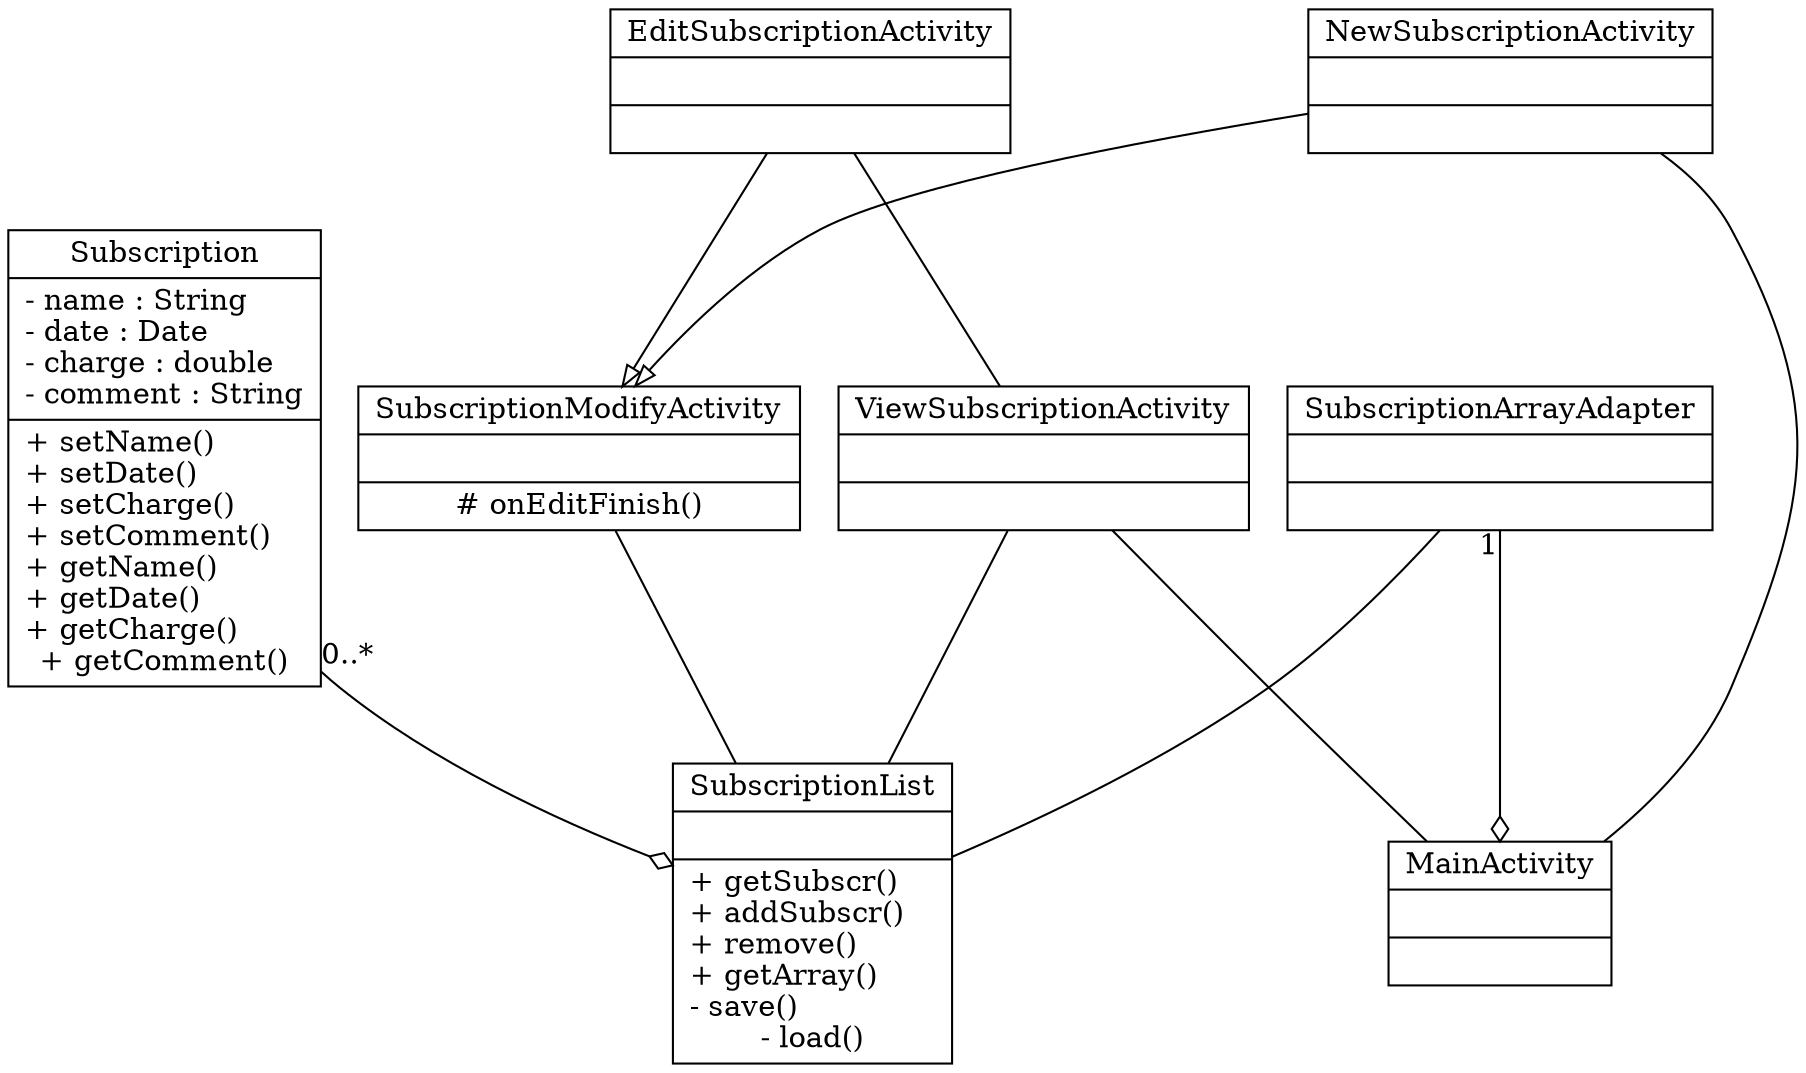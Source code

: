 digraph G {
    Subscription[
        shape=record
        label="{Subscription|- name : String\l- date : Date\l- charge : double\l- comment : String|+ setName()\l+ setDate()\l+ setCharge()\l+ setComment()\l+ getName()\l+ getDate()\l+ getCharge()\l+ getComment()}"
    ];

    SubscriptionList[
        shape=record
        label="{SubscriptionList||+ getSubscr()\l+ addSubscr()\l+ remove()\l+ getArray()\l- save()\l- load()}"
    ];

    Subscription->SubscriptionList[arrowhead="odiamond",taillabel = "0..*"];

    MainActivity[shape=record,label="{MainActivity||}"];
    ViewSubscriptionActivity[shape=record,label="{ViewSubscriptionActivity||}"];
    SubscriptionModifyActivity[shape=record,label="{SubscriptionModifyActivity||# onEditFinish()}"];

    ViewSubscriptionActivity->SubscriptionList[arrowhead="none"];
    ViewSubscriptionActivity->MainActivity[arrowhead="none"];
    SubscriptionModifyActivity->SubscriptionList[arrowhead="none"];

    SubscriptionArrayAdapter[shape="record", label="{SubscriptionArrayAdapter||}"];
    SubscriptionArrayAdapter->MainActivity[arrowhead="odiamond",taillabel="1"];
    SubscriptionArrayAdapter->SubscriptionList[arrowhead="none"];

    EditSubscriptionActivity[shape=record,label="{EditSubscriptionActivity||}"];
    NewSubscriptionActivity[shape=record,label="{NewSubscriptionActivity||}"];

    EditSubscriptionActivity->SubscriptionModifyActivity[arrowhead="onormal"];
    NewSubscriptionActivity->SubscriptionModifyActivity[arrowhead="onormal"];

    NewSubscriptionActivity->MainActivity[arrowhead="none"];
    EditSubscriptionActivity->ViewSubscriptionActivity[arrowhead="none"];
}
